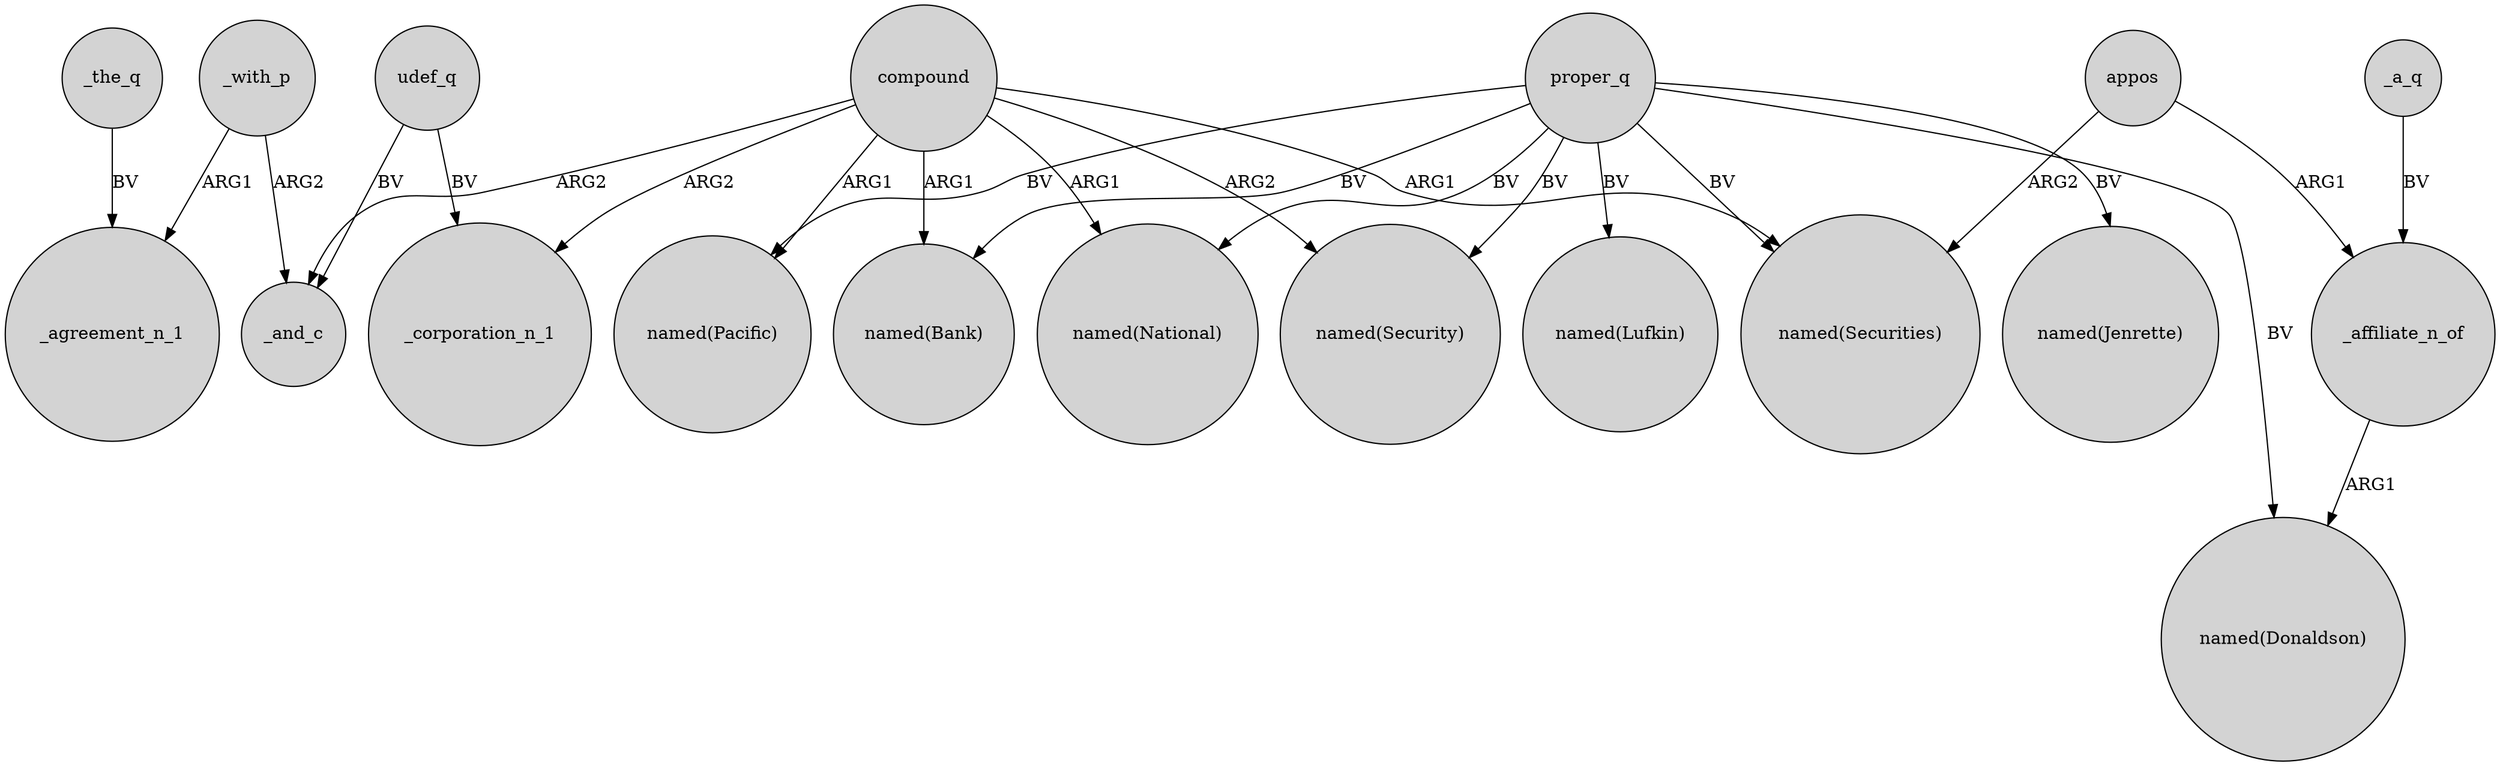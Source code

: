digraph {
	node [shape=circle style=filled]
	_with_p -> _and_c [label=ARG2]
	proper_q -> "named(Lufkin)" [label=BV]
	compound -> _corporation_n_1 [label=ARG2]
	compound -> "named(Security)" [label=ARG2]
	proper_q -> "named(Jenrette)" [label=BV]
	proper_q -> "named(Bank)" [label=BV]
	udef_q -> _corporation_n_1 [label=BV]
	appos -> _affiliate_n_of [label=ARG1]
	compound -> _and_c [label=ARG2]
	_the_q -> _agreement_n_1 [label=BV]
	proper_q -> "named(Donaldson)" [label=BV]
	proper_q -> "named(Securities)" [label=BV]
	_affiliate_n_of -> "named(Donaldson)" [label=ARG1]
	proper_q -> "named(Security)" [label=BV]
	_with_p -> _agreement_n_1 [label=ARG1]
	compound -> "named(Bank)" [label=ARG1]
	_a_q -> _affiliate_n_of [label=BV]
	appos -> "named(Securities)" [label=ARG2]
	proper_q -> "named(National)" [label=BV]
	compound -> "named(National)" [label=ARG1]
	udef_q -> _and_c [label=BV]
	compound -> "named(Pacific)" [label=ARG1]
	proper_q -> "named(Pacific)" [label=BV]
	compound -> "named(Securities)" [label=ARG1]
}

